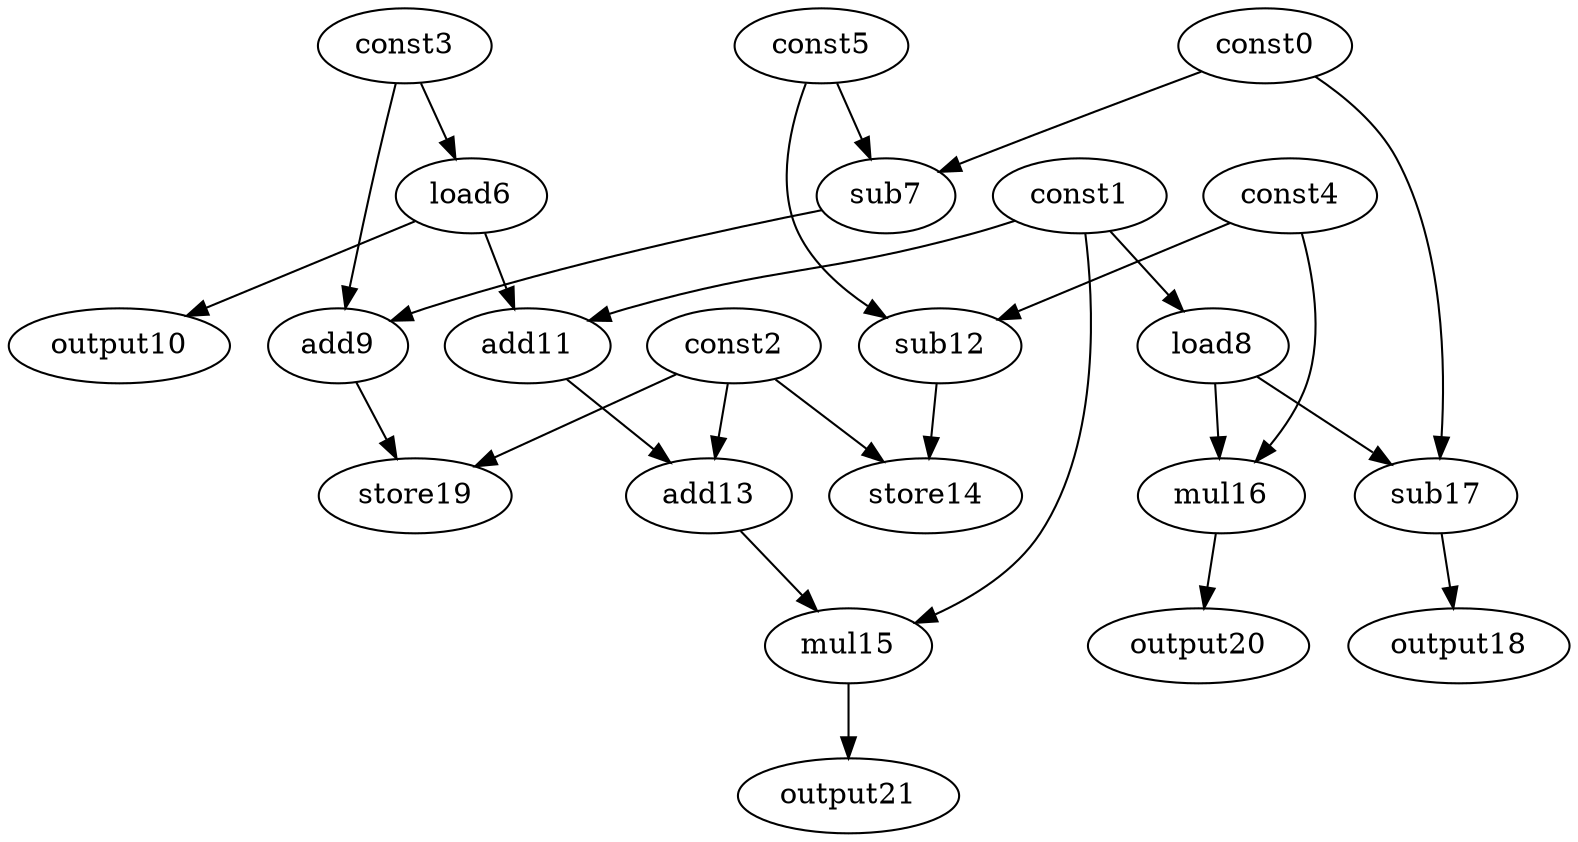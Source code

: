 digraph G { 
const0[opcode=const]; 
const1[opcode=const]; 
const2[opcode=const]; 
const3[opcode=const]; 
const4[opcode=const]; 
const5[opcode=const]; 
load6[opcode=load]; 
sub7[opcode=sub]; 
load8[opcode=load]; 
add9[opcode=add]; 
output10[opcode=output]; 
add11[opcode=add]; 
sub12[opcode=sub]; 
add13[opcode=add]; 
store14[opcode=store]; 
mul15[opcode=mul]; 
mul16[opcode=mul]; 
sub17[opcode=sub]; 
output18[opcode=output]; 
store19[opcode=store]; 
output20[opcode=output]; 
output21[opcode=output]; 
const3->load6[operand=0];
const0->sub7[operand=0];
const5->sub7[operand=1];
const1->load8[operand=0];
const4->sub12[operand=0];
const5->sub12[operand=1];
const3->add9[operand=0];
sub7->add9[operand=1];
load6->output10[operand=0];
const1->add11[operand=0];
load6->add11[operand=1];
const2->store14[operand=0];
sub12->store14[operand=1];
load8->mul16[operand=0];
const4->mul16[operand=1];
const0->sub17[operand=0];
load8->sub17[operand=1];
const2->add13[operand=0];
add11->add13[operand=1];
sub17->output18[operand=0];
add9->store19[operand=0];
const2->store19[operand=1];
mul16->output20[operand=0];
const1->mul15[operand=0];
add13->mul15[operand=1];
mul15->output21[operand=0];
}
